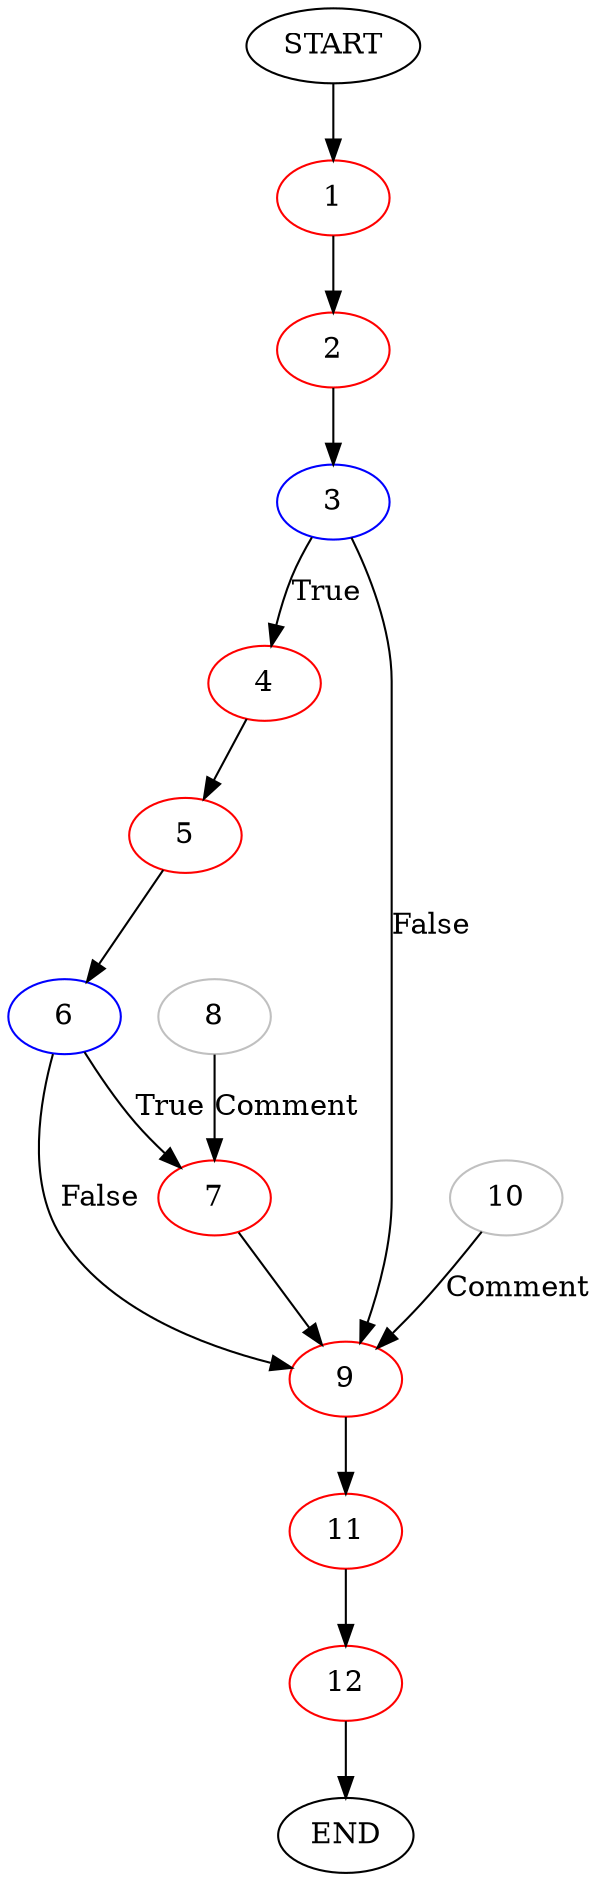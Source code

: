 digraph {
	start [label=START]
	end [label=END]
	1 [label=1 color=red]
	2 [label=2 color=red]
	"Condition(['4', '5', Condition(['7', '8'], name=ConditionType('if'))], name=ConditionType('if'))" [label=3 color=blue]
	4 [label=4 color=red]
	5 [label=5 color=red]
	"Condition(['7', '8'], name=ConditionType('if'))" [label=6 color=blue]
	7 [label=7 color=red]
	8 [label=8 color=gray]
	9 [label=9 color=red]
	10 [label=10 color=gray]
	11 [label=11 color=red]
	12 [label=12 color=red]
		start -> 1
		1 -> 2
		2 -> "Condition(['4', '5', Condition(['7', '8'], name=ConditionType('if'))], name=ConditionType('if'))"
		"Condition(['4', '5', Condition(['7', '8'], name=ConditionType('if'))], name=ConditionType('if'))" -> 9 [label=False]
		"Condition(['4', '5', Condition(['7', '8'], name=ConditionType('if'))], name=ConditionType('if'))" -> 4 [label=True]
		4 -> 5
		5 -> "Condition(['7', '8'], name=ConditionType('if'))"
		"Condition(['7', '8'], name=ConditionType('if'))" -> 9 [label=False]
		"Condition(['7', '8'], name=ConditionType('if'))" -> 7 [label=True]
		7 -> 9
		8 -> 7 [label=Comment]
		9 -> 11
		10 -> 9 [label=Comment]
		11 -> 12
		12 -> end
}